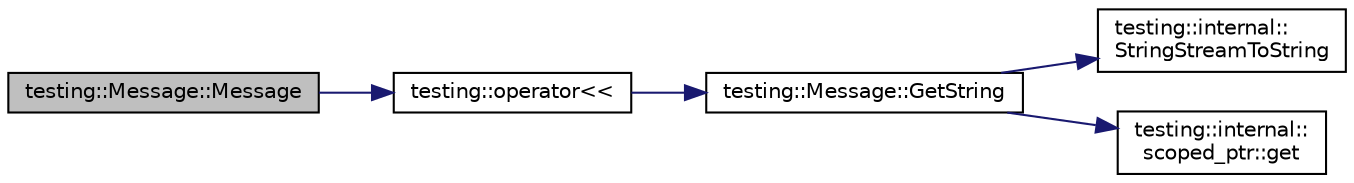 digraph "testing::Message::Message"
{
  edge [fontname="Helvetica",fontsize="10",labelfontname="Helvetica",labelfontsize="10"];
  node [fontname="Helvetica",fontsize="10",shape=record];
  rankdir="LR";
  Node7 [label="testing::Message::Message",height=0.2,width=0.4,color="black", fillcolor="grey75", style="filled", fontcolor="black"];
  Node7 -> Node8 [color="midnightblue",fontsize="10",style="solid",fontname="Helvetica"];
  Node8 [label="testing::operator\<\<",height=0.2,width=0.4,color="black", fillcolor="white", style="filled",URL="$d0/d75/namespacetesting.html#a7b802e532fd68749765cb7dc156130db"];
  Node8 -> Node9 [color="midnightblue",fontsize="10",style="solid",fontname="Helvetica"];
  Node9 [label="testing::Message::GetString",height=0.2,width=0.4,color="black", fillcolor="white", style="filled",URL="$d2/da9/classtesting_1_1_message.html#a2cdc4df62bdcc9df37651a1cf527704e"];
  Node9 -> Node10 [color="midnightblue",fontsize="10",style="solid",fontname="Helvetica"];
  Node10 [label="testing::internal::\lStringStreamToString",height=0.2,width=0.4,color="black", fillcolor="white", style="filled",URL="$d0/da7/namespacetesting_1_1internal.html#ac0a2b7f69fc829d80a39e925b6417e39"];
  Node9 -> Node11 [color="midnightblue",fontsize="10",style="solid",fontname="Helvetica"];
  Node11 [label="testing::internal::\lscoped_ptr::get",height=0.2,width=0.4,color="black", fillcolor="white", style="filled",URL="$de/d6a/classtesting_1_1internal_1_1scoped__ptr.html#aa5984291e12453f1e81b7676d1fa26fd"];
}
